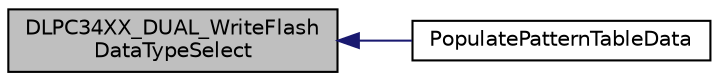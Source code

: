 digraph "DLPC34XX_DUAL_WriteFlashDataTypeSelect"
{
 // INTERACTIVE_SVG=YES
  edge [fontname="Helvetica",fontsize="10",labelfontname="Helvetica",labelfontsize="10"];
  node [fontname="Helvetica",fontsize="10",shape=record];
  rankdir="LR";
  Node1 [label="DLPC34XX_DUAL_WriteFlash\lDataTypeSelect",height=0.2,width=0.4,color="black", fillcolor="grey75", style="filled", fontcolor="black"];
  Node1 -> Node2 [dir="back",color="midnightblue",fontsize="10",style="solid",fontname="Helvetica"];
  Node2 [label="PopulatePatternTableData",height=0.2,width=0.4,color="black", fillcolor="white", style="filled",URL="$dlpc347x__dual__samples_8c.html#a05763d44aaff7d0f837f4bb22b39dc0f"];
}

